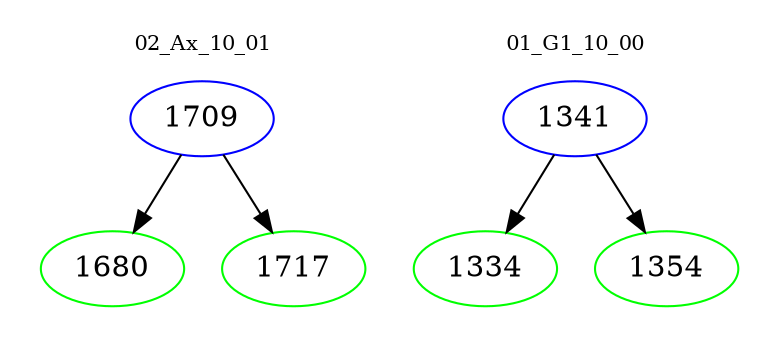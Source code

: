 digraph{
subgraph cluster_0 {
color = white
label = "02_Ax_10_01";
fontsize=10;
T0_1709 [label="1709", color="blue"]
T0_1709 -> T0_1680 [color="black"]
T0_1680 [label="1680", color="green"]
T0_1709 -> T0_1717 [color="black"]
T0_1717 [label="1717", color="green"]
}
subgraph cluster_1 {
color = white
label = "01_G1_10_00";
fontsize=10;
T1_1341 [label="1341", color="blue"]
T1_1341 -> T1_1334 [color="black"]
T1_1334 [label="1334", color="green"]
T1_1341 -> T1_1354 [color="black"]
T1_1354 [label="1354", color="green"]
}
}
